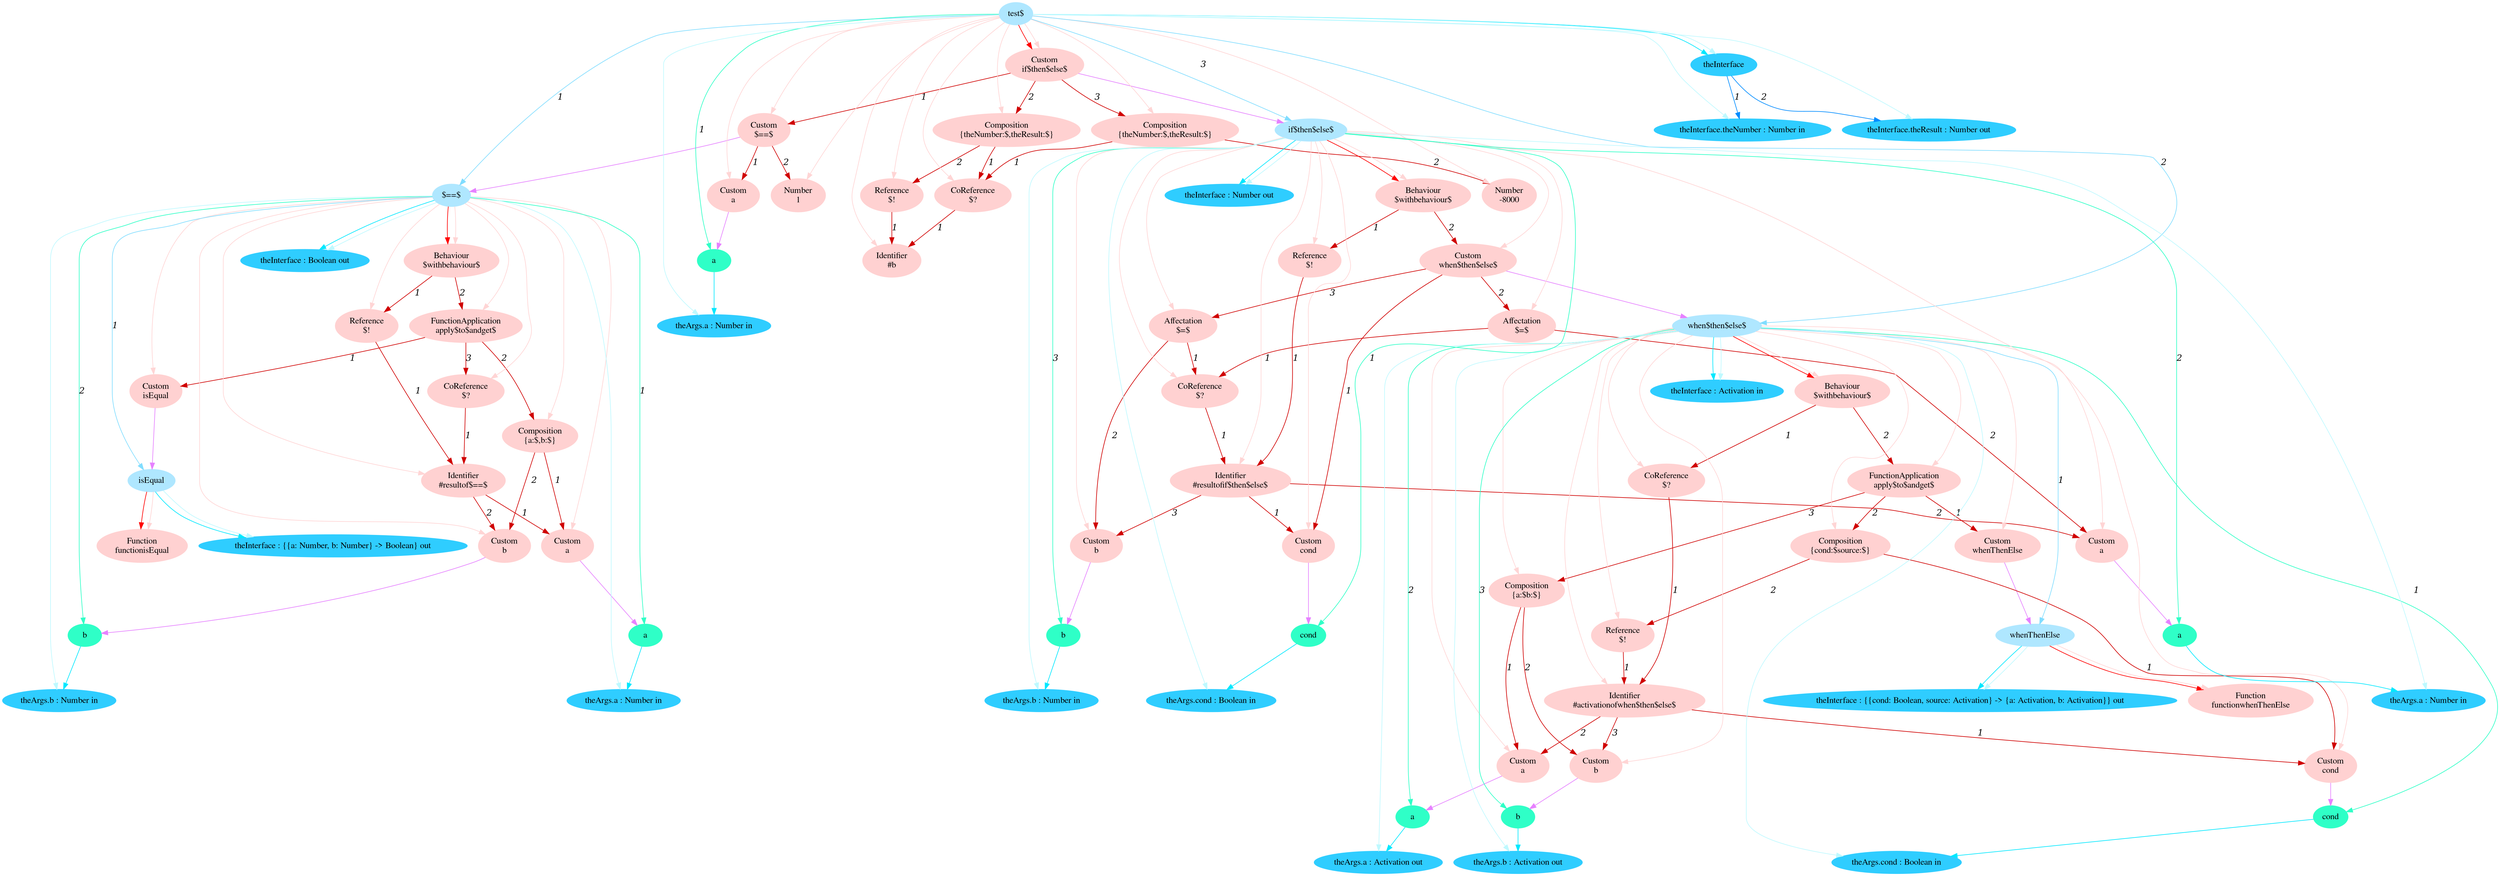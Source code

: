 digraph g{node_13234 [shape="ellipse", style="filled", color="#ffd1d1", fontname="Times", label="Function
functionisEqual" ]
node_13237 [shape="ellipse", style="filled", color="#ffd1d1", fontname="Times", label="Custom
a" ]
node_13242 [shape="ellipse", style="filled", color="#ffd1d1", fontname="Times", label="Custom
b" ]
node_13247 [shape="ellipse", style="filled", color="#ffd1d1", fontname="Times", label="Identifier
#resultof$==$" ]
node_13253 [shape="ellipse", style="filled", color="#ffd1d1", fontname="Times", label="Reference
$!" ]
node_13257 [shape="ellipse", style="filled", color="#ffd1d1", fontname="Times", label="Custom
isEqual" ]
node_13260 [shape="ellipse", style="filled", color="#ffd1d1", fontname="Times", label="Composition
{a:$,b:$}" ]
node_13265 [shape="ellipse", style="filled", color="#ffd1d1", fontname="Times", label="CoReference
$?" ]
node_13269 [shape="ellipse", style="filled", color="#ffd1d1", fontname="Times", label="FunctionApplication
apply$to$andget$" ]
node_13275 [shape="ellipse", style="filled", color="#ffd1d1", fontname="Times", label="Behaviour
$withbehaviour$" ]
node_13280 [shape="ellipse", style="filled", color="#ffd1d1", fontname="Times", label="Function
functionwhenThenElse" ]
node_13283 [shape="ellipse", style="filled", color="#ffd1d1", fontname="Times", label="Custom
cond" ]
node_13288 [shape="ellipse", style="filled", color="#ffd1d1", fontname="Times", label="Custom
a" ]
node_13293 [shape="ellipse", style="filled", color="#ffd1d1", fontname="Times", label="Custom
b" ]
node_13298 [shape="ellipse", style="filled", color="#ffd1d1", fontname="Times", label="Identifier
#activationofwhen$then$else$" ]
node_13305 [shape="ellipse", style="filled", color="#ffd1d1", fontname="Times", label="CoReference
$?" ]
node_13309 [shape="ellipse", style="filled", color="#ffd1d1", fontname="Times", label="Custom
whenThenElse" ]
node_13312 [shape="ellipse", style="filled", color="#ffd1d1", fontname="Times", label="Reference
$!" ]
node_13316 [shape="ellipse", style="filled", color="#ffd1d1", fontname="Times", label="Composition
{cond:$source:$}" ]
node_13321 [shape="ellipse", style="filled", color="#ffd1d1", fontname="Times", label="Composition
{a:$b:$}" ]
node_13326 [shape="ellipse", style="filled", color="#ffd1d1", fontname="Times", label="FunctionApplication
apply$to$andget$" ]
node_13332 [shape="ellipse", style="filled", color="#ffd1d1", fontname="Times", label="Behaviour
$withbehaviour$" ]
node_13337 [shape="ellipse", style="filled", color="#ffd1d1", fontname="Times", label="Custom
cond" ]
node_13343 [shape="ellipse", style="filled", color="#ffd1d1", fontname="Times", label="Custom
a" ]
node_13349 [shape="ellipse", style="filled", color="#ffd1d1", fontname="Times", label="Custom
b" ]
node_13355 [shape="ellipse", style="filled", color="#ffd1d1", fontname="Times", label="Identifier
#resultofif$then$else$" ]
node_13363 [shape="ellipse", style="filled", color="#ffd1d1", fontname="Times", label="Reference
$!" ]
node_13367 [shape="ellipse", style="filled", color="#ffd1d1", fontname="Times", label="CoReference
$?" ]
node_13372 [shape="ellipse", style="filled", color="#ffd1d1", fontname="Times", label="Affectation
$=$" ]
node_13377 [shape="ellipse", style="filled", color="#ffd1d1", fontname="Times", label="Affectation
$=$" ]
node_13382 [shape="ellipse", style="filled", color="#ffd1d1", fontname="Times", label="Custom
when$then$else$" ]
node_13388 [shape="ellipse", style="filled", color="#ffd1d1", fontname="Times", label="Behaviour
$withbehaviour$" ]
node_13393 [shape="ellipse", style="filled", color="#ffd1d1", fontname="Times", label="Custom
a" ]
node_13396 [shape="ellipse", style="filled", color="#ffd1d1", fontname="Times", label="Number
1" ]
node_13399 [shape="ellipse", style="filled", color="#ffd1d1", fontname="Times", label="Custom
$==$" ]
node_13404 [shape="ellipse", style="filled", color="#ffd1d1", fontname="Times", label="Identifier
#b" ]
node_13409 [shape="ellipse", style="filled", color="#ffd1d1", fontname="Times", label="CoReference
$?" ]
node_13414 [shape="ellipse", style="filled", color="#ffd1d1", fontname="Times", label="Reference
$!" ]
node_13418 [shape="ellipse", style="filled", color="#ffd1d1", fontname="Times", label="Composition
{theNumber:$,theResult:$}" ]
node_13423 [shape="ellipse", style="filled", color="#ffd1d1", fontname="Times", label="Number
-8000" ]
node_13426 [shape="ellipse", style="filled", color="#ffd1d1", fontname="Times", label="Composition
{theNumber:$,theResult:$}" ]
node_13431 [shape="ellipse", style="filled", color="#ffd1d1", fontname="Times", label="Custom
if$then$else$" ]
node_12947 [shape="ellipse", style="filled", color="#afe7ff", fontname="Times", label="test$" ]
node_12948 [shape="ellipse", style="filled", color="#afe7ff", fontname="Times", label="$==$" ]
node_12949 [shape="ellipse", style="filled", color="#afe7ff", fontname="Times", label="isEqual" ]
node_13012 [shape="ellipse", style="filled", color="#afe7ff", fontname="Times", label="when$then$else$" ]
node_13013 [shape="ellipse", style="filled", color="#afe7ff", fontname="Times", label="whenThenElse" ]
node_13093 [shape="ellipse", style="filled", color="#afe7ff", fontname="Times", label="if$then$else$" ]
node_12957 [shape="ellipse", style="filled", color="#2fffc7", fontname="Times", label="a" ]
node_12961 [shape="ellipse", style="filled", color="#2fffc7", fontname="Times", label="b" ]
node_13021 [shape="ellipse", style="filled", color="#2fffc7", fontname="Times", label="cond" ]
node_13025 [shape="ellipse", style="filled", color="#2fffc7", fontname="Times", label="a" ]
node_13029 [shape="ellipse", style="filled", color="#2fffc7", fontname="Times", label="b" ]
node_13094 [shape="ellipse", style="filled", color="#2fffc7", fontname="Times", label="cond" ]
node_13098 [shape="ellipse", style="filled", color="#2fffc7", fontname="Times", label="a" ]
node_13102 [shape="ellipse", style="filled", color="#2fffc7", fontname="Times", label="b" ]
node_13181 [shape="ellipse", style="filled", color="#2fffc7", fontname="Times", label="a" ]
node_12950 [shape="ellipse", style="filled", color="#2fcdff", fontname="Times", label="theInterface : {{a: Number, b: Number} -> Boolean} out" ]
node_12958 [shape="ellipse", style="filled", color="#2fcdff", fontname="Times", label="theArgs.a : Number in" ]
node_12962 [shape="ellipse", style="filled", color="#2fcdff", fontname="Times", label="theArgs.b : Number in" ]
node_12967 [shape="ellipse", style="filled", color="#2fcdff", fontname="Times", label="theInterface : Boolean out" ]
node_13014 [shape="ellipse", style="filled", color="#2fcdff", fontname="Times", label="theInterface : {{cond: Boolean, source: Activation} -> {a: Activation, b: Activation}} out" ]
node_13022 [shape="ellipse", style="filled", color="#2fcdff", fontname="Times", label="theArgs.cond : Boolean in" ]
node_13026 [shape="ellipse", style="filled", color="#2fcdff", fontname="Times", label="theArgs.a : Activation out" ]
node_13030 [shape="ellipse", style="filled", color="#2fcdff", fontname="Times", label="theArgs.b : Activation out" ]
node_13036 [shape="ellipse", style="filled", color="#2fcdff", fontname="Times", label="theInterface : Activation in" ]
node_13095 [shape="ellipse", style="filled", color="#2fcdff", fontname="Times", label="theArgs.cond : Boolean in" ]
node_13099 [shape="ellipse", style="filled", color="#2fcdff", fontname="Times", label="theArgs.a : Number in" ]
node_13103 [shape="ellipse", style="filled", color="#2fcdff", fontname="Times", label="theArgs.b : Number in" ]
node_13109 [shape="ellipse", style="filled", color="#2fcdff", fontname="Times", label="theInterface : Number out" ]
node_13182 [shape="ellipse", style="filled", color="#2fcdff", fontname="Times", label="theArgs.a : Number in" ]
node_13186 [shape="ellipse", style="filled", color="#2fcdff", fontname="Times", label="theInterface" ]
node_13187 [shape="ellipse", style="filled", color="#2fcdff", fontname="Times", label="theInterface.theNumber : Number in" ]
node_13189 [shape="ellipse", style="filled", color="#2fcdff", fontname="Times", label="theInterface.theResult : Number out" ]
node_13247 -> node_13237 [dir=forward, arrowHead=normal, fontname="Times-Italic", arrowsize=1, color="#d00000", label="1",  headlabel="", taillabel="" ]
node_13247 -> node_13242 [dir=forward, arrowHead=normal, fontname="Times-Italic", arrowsize=1, color="#d00000", label="2",  headlabel="", taillabel="" ]
node_13253 -> node_13247 [dir=forward, arrowHead=normal, fontname="Times-Italic", arrowsize=1, color="#d00000", label="1",  headlabel="", taillabel="" ]
node_13260 -> node_13237 [dir=forward, arrowHead=normal, fontname="Times-Italic", arrowsize=1, color="#d00000", label="1",  headlabel="", taillabel="" ]
node_13260 -> node_13242 [dir=forward, arrowHead=normal, fontname="Times-Italic", arrowsize=1, color="#d00000", label="2",  headlabel="", taillabel="" ]
node_13265 -> node_13247 [dir=forward, arrowHead=normal, fontname="Times-Italic", arrowsize=1, color="#d00000", label="1",  headlabel="", taillabel="" ]
node_13269 -> node_13257 [dir=forward, arrowHead=normal, fontname="Times-Italic", arrowsize=1, color="#d00000", label="1",  headlabel="", taillabel="" ]
node_13269 -> node_13260 [dir=forward, arrowHead=normal, fontname="Times-Italic", arrowsize=1, color="#d00000", label="2",  headlabel="", taillabel="" ]
node_13269 -> node_13265 [dir=forward, arrowHead=normal, fontname="Times-Italic", arrowsize=1, color="#d00000", label="3",  headlabel="", taillabel="" ]
node_13275 -> node_13253 [dir=forward, arrowHead=normal, fontname="Times-Italic", arrowsize=1, color="#d00000", label="1",  headlabel="", taillabel="" ]
node_13275 -> node_13269 [dir=forward, arrowHead=normal, fontname="Times-Italic", arrowsize=1, color="#d00000", label="2",  headlabel="", taillabel="" ]
node_13298 -> node_13283 [dir=forward, arrowHead=normal, fontname="Times-Italic", arrowsize=1, color="#d00000", label="1",  headlabel="", taillabel="" ]
node_13298 -> node_13288 [dir=forward, arrowHead=normal, fontname="Times-Italic", arrowsize=1, color="#d00000", label="2",  headlabel="", taillabel="" ]
node_13298 -> node_13293 [dir=forward, arrowHead=normal, fontname="Times-Italic", arrowsize=1, color="#d00000", label="3",  headlabel="", taillabel="" ]
node_13305 -> node_13298 [dir=forward, arrowHead=normal, fontname="Times-Italic", arrowsize=1, color="#d00000", label="1",  headlabel="", taillabel="" ]
node_13312 -> node_13298 [dir=forward, arrowHead=normal, fontname="Times-Italic", arrowsize=1, color="#d00000", label="1",  headlabel="", taillabel="" ]
node_13316 -> node_13283 [dir=forward, arrowHead=normal, fontname="Times-Italic", arrowsize=1, color="#d00000", label="1",  headlabel="", taillabel="" ]
node_13316 -> node_13312 [dir=forward, arrowHead=normal, fontname="Times-Italic", arrowsize=1, color="#d00000", label="2",  headlabel="", taillabel="" ]
node_13321 -> node_13288 [dir=forward, arrowHead=normal, fontname="Times-Italic", arrowsize=1, color="#d00000", label="1",  headlabel="", taillabel="" ]
node_13321 -> node_13293 [dir=forward, arrowHead=normal, fontname="Times-Italic", arrowsize=1, color="#d00000", label="2",  headlabel="", taillabel="" ]
node_13326 -> node_13309 [dir=forward, arrowHead=normal, fontname="Times-Italic", arrowsize=1, color="#d00000", label="1",  headlabel="", taillabel="" ]
node_13326 -> node_13316 [dir=forward, arrowHead=normal, fontname="Times-Italic", arrowsize=1, color="#d00000", label="2",  headlabel="", taillabel="" ]
node_13326 -> node_13321 [dir=forward, arrowHead=normal, fontname="Times-Italic", arrowsize=1, color="#d00000", label="3",  headlabel="", taillabel="" ]
node_13332 -> node_13305 [dir=forward, arrowHead=normal, fontname="Times-Italic", arrowsize=1, color="#d00000", label="1",  headlabel="", taillabel="" ]
node_13332 -> node_13326 [dir=forward, arrowHead=normal, fontname="Times-Italic", arrowsize=1, color="#d00000", label="2",  headlabel="", taillabel="" ]
node_13355 -> node_13337 [dir=forward, arrowHead=normal, fontname="Times-Italic", arrowsize=1, color="#d00000", label="1",  headlabel="", taillabel="" ]
node_13355 -> node_13343 [dir=forward, arrowHead=normal, fontname="Times-Italic", arrowsize=1, color="#d00000", label="2",  headlabel="", taillabel="" ]
node_13355 -> node_13349 [dir=forward, arrowHead=normal, fontname="Times-Italic", arrowsize=1, color="#d00000", label="3",  headlabel="", taillabel="" ]
node_13363 -> node_13355 [dir=forward, arrowHead=normal, fontname="Times-Italic", arrowsize=1, color="#d00000", label="1",  headlabel="", taillabel="" ]
node_13367 -> node_13355 [dir=forward, arrowHead=normal, fontname="Times-Italic", arrowsize=1, color="#d00000", label="1",  headlabel="", taillabel="" ]
node_13372 -> node_13343 [dir=forward, arrowHead=normal, fontname="Times-Italic", arrowsize=1, color="#d00000", label="2",  headlabel="", taillabel="" ]
node_13372 -> node_13367 [dir=forward, arrowHead=normal, fontname="Times-Italic", arrowsize=1, color="#d00000", label="1",  headlabel="", taillabel="" ]
node_13377 -> node_13349 [dir=forward, arrowHead=normal, fontname="Times-Italic", arrowsize=1, color="#d00000", label="2",  headlabel="", taillabel="" ]
node_13377 -> node_13367 [dir=forward, arrowHead=normal, fontname="Times-Italic", arrowsize=1, color="#d00000", label="1",  headlabel="", taillabel="" ]
node_13382 -> node_13337 [dir=forward, arrowHead=normal, fontname="Times-Italic", arrowsize=1, color="#d00000", label="1",  headlabel="", taillabel="" ]
node_13382 -> node_13372 [dir=forward, arrowHead=normal, fontname="Times-Italic", arrowsize=1, color="#d00000", label="2",  headlabel="", taillabel="" ]
node_13382 -> node_13377 [dir=forward, arrowHead=normal, fontname="Times-Italic", arrowsize=1, color="#d00000", label="3",  headlabel="", taillabel="" ]
node_13388 -> node_13363 [dir=forward, arrowHead=normal, fontname="Times-Italic", arrowsize=1, color="#d00000", label="1",  headlabel="", taillabel="" ]
node_13388 -> node_13382 [dir=forward, arrowHead=normal, fontname="Times-Italic", arrowsize=1, color="#d00000", label="2",  headlabel="", taillabel="" ]
node_13399 -> node_13393 [dir=forward, arrowHead=normal, fontname="Times-Italic", arrowsize=1, color="#d00000", label="1",  headlabel="", taillabel="" ]
node_13399 -> node_13396 [dir=forward, arrowHead=normal, fontname="Times-Italic", arrowsize=1, color="#d00000", label="2",  headlabel="", taillabel="" ]
node_13409 -> node_13404 [dir=forward, arrowHead=normal, fontname="Times-Italic", arrowsize=1, color="#d00000", label="1",  headlabel="", taillabel="" ]
node_13414 -> node_13404 [dir=forward, arrowHead=normal, fontname="Times-Italic", arrowsize=1, color="#d00000", label="1",  headlabel="", taillabel="" ]
node_13418 -> node_13409 [dir=forward, arrowHead=normal, fontname="Times-Italic", arrowsize=1, color="#d00000", label="1",  headlabel="", taillabel="" ]
node_13418 -> node_13414 [dir=forward, arrowHead=normal, fontname="Times-Italic", arrowsize=1, color="#d00000", label="2",  headlabel="", taillabel="" ]
node_13426 -> node_13409 [dir=forward, arrowHead=normal, fontname="Times-Italic", arrowsize=1, color="#d00000", label="1",  headlabel="", taillabel="" ]
node_13426 -> node_13423 [dir=forward, arrowHead=normal, fontname="Times-Italic", arrowsize=1, color="#d00000", label="2",  headlabel="", taillabel="" ]
node_13431 -> node_13399 [dir=forward, arrowHead=normal, fontname="Times-Italic", arrowsize=1, color="#d00000", label="1",  headlabel="", taillabel="" ]
node_13431 -> node_13418 [dir=forward, arrowHead=normal, fontname="Times-Italic", arrowsize=1, color="#d00000", label="2",  headlabel="", taillabel="" ]
node_13431 -> node_13426 [dir=forward, arrowHead=normal, fontname="Times-Italic", arrowsize=1, color="#d00000", label="3",  headlabel="", taillabel="" ]
node_12949 -> node_13234 [dir=forward, arrowHead=normal, fontname="Times-Italic", arrowsize=1, color="#ff0000", label="",  headlabel="", taillabel="" ]
node_12948 -> node_13275 [dir=forward, arrowHead=normal, fontname="Times-Italic", arrowsize=1, color="#ff0000", label="",  headlabel="", taillabel="" ]
node_13013 -> node_13280 [dir=forward, arrowHead=normal, fontname="Times-Italic", arrowsize=1, color="#ff0000", label="",  headlabel="", taillabel="" ]
node_13012 -> node_13332 [dir=forward, arrowHead=normal, fontname="Times-Italic", arrowsize=1, color="#ff0000", label="",  headlabel="", taillabel="" ]
node_13093 -> node_13388 [dir=forward, arrowHead=normal, fontname="Times-Italic", arrowsize=1, color="#ff0000", label="",  headlabel="", taillabel="" ]
node_12947 -> node_13431 [dir=forward, arrowHead=normal, fontname="Times-Italic", arrowsize=1, color="#ff0000", label="",  headlabel="", taillabel="" ]
node_12949 -> node_13234 [dir=forward, arrowHead=normal, fontname="Times-Italic", arrowsize=1, color="#ffd5d5", label="",  headlabel="", taillabel="" ]
node_12948 -> node_13237 [dir=forward, arrowHead=normal, fontname="Times-Italic", arrowsize=1, color="#ffd5d5", label="",  headlabel="", taillabel="" ]
node_12948 -> node_13242 [dir=forward, arrowHead=normal, fontname="Times-Italic", arrowsize=1, color="#ffd5d5", label="",  headlabel="", taillabel="" ]
node_12948 -> node_13247 [dir=forward, arrowHead=normal, fontname="Times-Italic", arrowsize=1, color="#ffd5d5", label="",  headlabel="", taillabel="" ]
node_12948 -> node_13253 [dir=forward, arrowHead=normal, fontname="Times-Italic", arrowsize=1, color="#ffd5d5", label="",  headlabel="", taillabel="" ]
node_12948 -> node_13257 [dir=forward, arrowHead=normal, fontname="Times-Italic", arrowsize=1, color="#ffd5d5", label="",  headlabel="", taillabel="" ]
node_12948 -> node_13260 [dir=forward, arrowHead=normal, fontname="Times-Italic", arrowsize=1, color="#ffd5d5", label="",  headlabel="", taillabel="" ]
node_12948 -> node_13265 [dir=forward, arrowHead=normal, fontname="Times-Italic", arrowsize=1, color="#ffd5d5", label="",  headlabel="", taillabel="" ]
node_12948 -> node_13269 [dir=forward, arrowHead=normal, fontname="Times-Italic", arrowsize=1, color="#ffd5d5", label="",  headlabel="", taillabel="" ]
node_12948 -> node_13275 [dir=forward, arrowHead=normal, fontname="Times-Italic", arrowsize=1, color="#ffd5d5", label="",  headlabel="", taillabel="" ]
node_13013 -> node_13280 [dir=forward, arrowHead=normal, fontname="Times-Italic", arrowsize=1, color="#ffd5d5", label="",  headlabel="", taillabel="" ]
node_13012 -> node_13283 [dir=forward, arrowHead=normal, fontname="Times-Italic", arrowsize=1, color="#ffd5d5", label="",  headlabel="", taillabel="" ]
node_13012 -> node_13288 [dir=forward, arrowHead=normal, fontname="Times-Italic", arrowsize=1, color="#ffd5d5", label="",  headlabel="", taillabel="" ]
node_13012 -> node_13293 [dir=forward, arrowHead=normal, fontname="Times-Italic", arrowsize=1, color="#ffd5d5", label="",  headlabel="", taillabel="" ]
node_13012 -> node_13298 [dir=forward, arrowHead=normal, fontname="Times-Italic", arrowsize=1, color="#ffd5d5", label="",  headlabel="", taillabel="" ]
node_13012 -> node_13305 [dir=forward, arrowHead=normal, fontname="Times-Italic", arrowsize=1, color="#ffd5d5", label="",  headlabel="", taillabel="" ]
node_13012 -> node_13309 [dir=forward, arrowHead=normal, fontname="Times-Italic", arrowsize=1, color="#ffd5d5", label="",  headlabel="", taillabel="" ]
node_13012 -> node_13312 [dir=forward, arrowHead=normal, fontname="Times-Italic", arrowsize=1, color="#ffd5d5", label="",  headlabel="", taillabel="" ]
node_13012 -> node_13316 [dir=forward, arrowHead=normal, fontname="Times-Italic", arrowsize=1, color="#ffd5d5", label="",  headlabel="", taillabel="" ]
node_13012 -> node_13321 [dir=forward, arrowHead=normal, fontname="Times-Italic", arrowsize=1, color="#ffd5d5", label="",  headlabel="", taillabel="" ]
node_13012 -> node_13326 [dir=forward, arrowHead=normal, fontname="Times-Italic", arrowsize=1, color="#ffd5d5", label="",  headlabel="", taillabel="" ]
node_13012 -> node_13332 [dir=forward, arrowHead=normal, fontname="Times-Italic", arrowsize=1, color="#ffd5d5", label="",  headlabel="", taillabel="" ]
node_13093 -> node_13337 [dir=forward, arrowHead=normal, fontname="Times-Italic", arrowsize=1, color="#ffd5d5", label="",  headlabel="", taillabel="" ]
node_13093 -> node_13343 [dir=forward, arrowHead=normal, fontname="Times-Italic", arrowsize=1, color="#ffd5d5", label="",  headlabel="", taillabel="" ]
node_13093 -> node_13349 [dir=forward, arrowHead=normal, fontname="Times-Italic", arrowsize=1, color="#ffd5d5", label="",  headlabel="", taillabel="" ]
node_13093 -> node_13355 [dir=forward, arrowHead=normal, fontname="Times-Italic", arrowsize=1, color="#ffd5d5", label="",  headlabel="", taillabel="" ]
node_13093 -> node_13363 [dir=forward, arrowHead=normal, fontname="Times-Italic", arrowsize=1, color="#ffd5d5", label="",  headlabel="", taillabel="" ]
node_13093 -> node_13367 [dir=forward, arrowHead=normal, fontname="Times-Italic", arrowsize=1, color="#ffd5d5", label="",  headlabel="", taillabel="" ]
node_13093 -> node_13372 [dir=forward, arrowHead=normal, fontname="Times-Italic", arrowsize=1, color="#ffd5d5", label="",  headlabel="", taillabel="" ]
node_13093 -> node_13377 [dir=forward, arrowHead=normal, fontname="Times-Italic", arrowsize=1, color="#ffd5d5", label="",  headlabel="", taillabel="" ]
node_13093 -> node_13382 [dir=forward, arrowHead=normal, fontname="Times-Italic", arrowsize=1, color="#ffd5d5", label="",  headlabel="", taillabel="" ]
node_13093 -> node_13388 [dir=forward, arrowHead=normal, fontname="Times-Italic", arrowsize=1, color="#ffd5d5", label="",  headlabel="", taillabel="" ]
node_12947 -> node_13393 [dir=forward, arrowHead=normal, fontname="Times-Italic", arrowsize=1, color="#ffd5d5", label="",  headlabel="", taillabel="" ]
node_12947 -> node_13396 [dir=forward, arrowHead=normal, fontname="Times-Italic", arrowsize=1, color="#ffd5d5", label="",  headlabel="", taillabel="" ]
node_12947 -> node_13399 [dir=forward, arrowHead=normal, fontname="Times-Italic", arrowsize=1, color="#ffd5d5", label="",  headlabel="", taillabel="" ]
node_12947 -> node_13404 [dir=forward, arrowHead=normal, fontname="Times-Italic", arrowsize=1, color="#ffd5d5", label="",  headlabel="", taillabel="" ]
node_12947 -> node_13409 [dir=forward, arrowHead=normal, fontname="Times-Italic", arrowsize=1, color="#ffd5d5", label="",  headlabel="", taillabel="" ]
node_12947 -> node_13414 [dir=forward, arrowHead=normal, fontname="Times-Italic", arrowsize=1, color="#ffd5d5", label="",  headlabel="", taillabel="" ]
node_12947 -> node_13418 [dir=forward, arrowHead=normal, fontname="Times-Italic", arrowsize=1, color="#ffd5d5", label="",  headlabel="", taillabel="" ]
node_12947 -> node_13423 [dir=forward, arrowHead=normal, fontname="Times-Italic", arrowsize=1, color="#ffd5d5", label="",  headlabel="", taillabel="" ]
node_12947 -> node_13426 [dir=forward, arrowHead=normal, fontname="Times-Italic", arrowsize=1, color="#ffd5d5", label="",  headlabel="", taillabel="" ]
node_12947 -> node_13431 [dir=forward, arrowHead=normal, fontname="Times-Italic", arrowsize=1, color="#ffd5d5", label="",  headlabel="", taillabel="" ]
node_12948 -> node_12957 [dir=forward, arrowHead=normal, fontname="Times-Italic", arrowsize=1, color="#2fffc7", label="1",  headlabel="", taillabel="" ]
node_12948 -> node_12961 [dir=forward, arrowHead=normal, fontname="Times-Italic", arrowsize=1, color="#2fffc7", label="2",  headlabel="", taillabel="" ]
node_13012 -> node_13021 [dir=forward, arrowHead=normal, fontname="Times-Italic", arrowsize=1, color="#2fffc7", label="1",  headlabel="", taillabel="" ]
node_13012 -> node_13025 [dir=forward, arrowHead=normal, fontname="Times-Italic", arrowsize=1, color="#2fffc7", label="2",  headlabel="", taillabel="" ]
node_13012 -> node_13029 [dir=forward, arrowHead=normal, fontname="Times-Italic", arrowsize=1, color="#2fffc7", label="3",  headlabel="", taillabel="" ]
node_13093 -> node_13094 [dir=forward, arrowHead=normal, fontname="Times-Italic", arrowsize=1, color="#2fffc7", label="1",  headlabel="", taillabel="" ]
node_13093 -> node_13098 [dir=forward, arrowHead=normal, fontname="Times-Italic", arrowsize=1, color="#2fffc7", label="2",  headlabel="", taillabel="" ]
node_13093 -> node_13102 [dir=forward, arrowHead=normal, fontname="Times-Italic", arrowsize=1, color="#2fffc7", label="3",  headlabel="", taillabel="" ]
node_12947 -> node_13181 [dir=forward, arrowHead=normal, fontname="Times-Italic", arrowsize=1, color="#2fffc7", label="1",  headlabel="", taillabel="" ]
node_12957 -> node_12958 [dir=forward, arrowHead=normal, fontname="Times-Italic", arrowsize=1, color="#00e8ff", label="",  headlabel="", taillabel="" ]
node_12961 -> node_12962 [dir=forward, arrowHead=normal, fontname="Times-Italic", arrowsize=1, color="#00e8ff", label="",  headlabel="", taillabel="" ]
node_13021 -> node_13022 [dir=forward, arrowHead=normal, fontname="Times-Italic", arrowsize=1, color="#00e8ff", label="",  headlabel="", taillabel="" ]
node_13025 -> node_13026 [dir=forward, arrowHead=normal, fontname="Times-Italic", arrowsize=1, color="#00e8ff", label="",  headlabel="", taillabel="" ]
node_13029 -> node_13030 [dir=forward, arrowHead=normal, fontname="Times-Italic", arrowsize=1, color="#00e8ff", label="",  headlabel="", taillabel="" ]
node_13094 -> node_13095 [dir=forward, arrowHead=normal, fontname="Times-Italic", arrowsize=1, color="#00e8ff", label="",  headlabel="", taillabel="" ]
node_13098 -> node_13099 [dir=forward, arrowHead=normal, fontname="Times-Italic", arrowsize=1, color="#00e8ff", label="",  headlabel="", taillabel="" ]
node_13102 -> node_13103 [dir=forward, arrowHead=normal, fontname="Times-Italic", arrowsize=1, color="#00e8ff", label="",  headlabel="", taillabel="" ]
node_13181 -> node_13182 [dir=forward, arrowHead=normal, fontname="Times-Italic", arrowsize=1, color="#00e8ff", label="",  headlabel="", taillabel="" ]
node_12949 -> node_12950 [dir=forward, arrowHead=normal, fontname="Times-Italic", arrowsize=1, color="#00e8ff", label="",  headlabel="", taillabel="" ]
node_12948 -> node_12967 [dir=forward, arrowHead=normal, fontname="Times-Italic", arrowsize=1, color="#00e8ff", label="",  headlabel="", taillabel="" ]
node_13013 -> node_13014 [dir=forward, arrowHead=normal, fontname="Times-Italic", arrowsize=1, color="#00e8ff", label="",  headlabel="", taillabel="" ]
node_13012 -> node_13036 [dir=forward, arrowHead=normal, fontname="Times-Italic", arrowsize=1, color="#00e8ff", label="",  headlabel="", taillabel="" ]
node_13093 -> node_13109 [dir=forward, arrowHead=normal, fontname="Times-Italic", arrowsize=1, color="#00e8ff", label="",  headlabel="", taillabel="" ]
node_12947 -> node_13186 [dir=forward, arrowHead=normal, fontname="Times-Italic", arrowsize=1, color="#00e8ff", label="",  headlabel="", taillabel="" ]
node_12949 -> node_12950 [dir=forward, arrowHead=normal, fontname="Times-Italic", arrowsize=1, color="#bef9ff", label="",  headlabel="", taillabel="" ]
node_12948 -> node_12958 [dir=forward, arrowHead=normal, fontname="Times-Italic", arrowsize=1, color="#bef9ff", label="",  headlabel="", taillabel="" ]
node_12948 -> node_12962 [dir=forward, arrowHead=normal, fontname="Times-Italic", arrowsize=1, color="#bef9ff", label="",  headlabel="", taillabel="" ]
node_12948 -> node_12967 [dir=forward, arrowHead=normal, fontname="Times-Italic", arrowsize=1, color="#bef9ff", label="",  headlabel="", taillabel="" ]
node_13013 -> node_13014 [dir=forward, arrowHead=normal, fontname="Times-Italic", arrowsize=1, color="#bef9ff", label="",  headlabel="", taillabel="" ]
node_13012 -> node_13022 [dir=forward, arrowHead=normal, fontname="Times-Italic", arrowsize=1, color="#bef9ff", label="",  headlabel="", taillabel="" ]
node_13012 -> node_13026 [dir=forward, arrowHead=normal, fontname="Times-Italic", arrowsize=1, color="#bef9ff", label="",  headlabel="", taillabel="" ]
node_13012 -> node_13030 [dir=forward, arrowHead=normal, fontname="Times-Italic", arrowsize=1, color="#bef9ff", label="",  headlabel="", taillabel="" ]
node_13012 -> node_13036 [dir=forward, arrowHead=normal, fontname="Times-Italic", arrowsize=1, color="#bef9ff", label="",  headlabel="", taillabel="" ]
node_13093 -> node_13095 [dir=forward, arrowHead=normal, fontname="Times-Italic", arrowsize=1, color="#bef9ff", label="",  headlabel="", taillabel="" ]
node_13093 -> node_13099 [dir=forward, arrowHead=normal, fontname="Times-Italic", arrowsize=1, color="#bef9ff", label="",  headlabel="", taillabel="" ]
node_13093 -> node_13103 [dir=forward, arrowHead=normal, fontname="Times-Italic", arrowsize=1, color="#bef9ff", label="",  headlabel="", taillabel="" ]
node_13093 -> node_13109 [dir=forward, arrowHead=normal, fontname="Times-Italic", arrowsize=1, color="#bef9ff", label="",  headlabel="", taillabel="" ]
node_12947 -> node_13182 [dir=forward, arrowHead=normal, fontname="Times-Italic", arrowsize=1, color="#bef9ff", label="",  headlabel="", taillabel="" ]
node_12947 -> node_13187 [dir=forward, arrowHead=normal, fontname="Times-Italic", arrowsize=1, color="#bef9ff", label="",  headlabel="", taillabel="" ]
node_12947 -> node_13189 [dir=forward, arrowHead=normal, fontname="Times-Italic", arrowsize=1, color="#bef9ff", label="",  headlabel="", taillabel="" ]
node_12947 -> node_13186 [dir=forward, arrowHead=normal, fontname="Times-Italic", arrowsize=1, color="#bef9ff", label="",  headlabel="", taillabel="" ]
node_13186 -> node_13187 [dir=forward, arrowHead=normal, fontname="Times-Italic", arrowsize=1, color="#008cff", label="1",  headlabel="", taillabel="" ]
node_13186 -> node_13189 [dir=forward, arrowHead=normal, fontname="Times-Italic", arrowsize=1, color="#008cff", label="2",  headlabel="", taillabel="" ]
node_12948 -> node_12949 [dir=forward, arrowHead=normal, fontname="Times-Italic", arrowsize=1, color="#81ddff", label="1",  headlabel="", taillabel="" ]
node_13012 -> node_13013 [dir=forward, arrowHead=normal, fontname="Times-Italic", arrowsize=1, color="#81ddff", label="1",  headlabel="", taillabel="" ]
node_12947 -> node_12948 [dir=forward, arrowHead=normal, fontname="Times-Italic", arrowsize=1, color="#81ddff", label="1",  headlabel="", taillabel="" ]
node_12947 -> node_13012 [dir=forward, arrowHead=normal, fontname="Times-Italic", arrowsize=1, color="#81ddff", label="2",  headlabel="", taillabel="" ]
node_12947 -> node_13093 [dir=forward, arrowHead=normal, fontname="Times-Italic", arrowsize=1, color="#81ddff", label="3",  headlabel="", taillabel="" ]
node_13237 -> node_12957 [dir=forward, arrowHead=normal, fontname="Times-Italic", arrowsize=1, color="#e681ff", label="",  headlabel="", taillabel="" ]
node_13242 -> node_12961 [dir=forward, arrowHead=normal, fontname="Times-Italic", arrowsize=1, color="#e681ff", label="",  headlabel="", taillabel="" ]
node_13257 -> node_12949 [dir=forward, arrowHead=normal, fontname="Times-Italic", arrowsize=1, color="#e681ff", label="",  headlabel="", taillabel="" ]
node_13283 -> node_13021 [dir=forward, arrowHead=normal, fontname="Times-Italic", arrowsize=1, color="#e681ff", label="",  headlabel="", taillabel="" ]
node_13288 -> node_13025 [dir=forward, arrowHead=normal, fontname="Times-Italic", arrowsize=1, color="#e681ff", label="",  headlabel="", taillabel="" ]
node_13293 -> node_13029 [dir=forward, arrowHead=normal, fontname="Times-Italic", arrowsize=1, color="#e681ff", label="",  headlabel="", taillabel="" ]
node_13309 -> node_13013 [dir=forward, arrowHead=normal, fontname="Times-Italic", arrowsize=1, color="#e681ff", label="",  headlabel="", taillabel="" ]
node_13337 -> node_13094 [dir=forward, arrowHead=normal, fontname="Times-Italic", arrowsize=1, color="#e681ff", label="",  headlabel="", taillabel="" ]
node_13343 -> node_13098 [dir=forward, arrowHead=normal, fontname="Times-Italic", arrowsize=1, color="#e681ff", label="",  headlabel="", taillabel="" ]
node_13349 -> node_13102 [dir=forward, arrowHead=normal, fontname="Times-Italic", arrowsize=1, color="#e681ff", label="",  headlabel="", taillabel="" ]
node_13382 -> node_13012 [dir=forward, arrowHead=normal, fontname="Times-Italic", arrowsize=1, color="#e681ff", label="",  headlabel="", taillabel="" ]
node_13393 -> node_13181 [dir=forward, arrowHead=normal, fontname="Times-Italic", arrowsize=1, color="#e681ff", label="",  headlabel="", taillabel="" ]
node_13399 -> node_12948 [dir=forward, arrowHead=normal, fontname="Times-Italic", arrowsize=1, color="#e681ff", label="",  headlabel="", taillabel="" ]
node_13431 -> node_13093 [dir=forward, arrowHead=normal, fontname="Times-Italic", arrowsize=1, color="#e681ff", label="",  headlabel="", taillabel="" ]
}